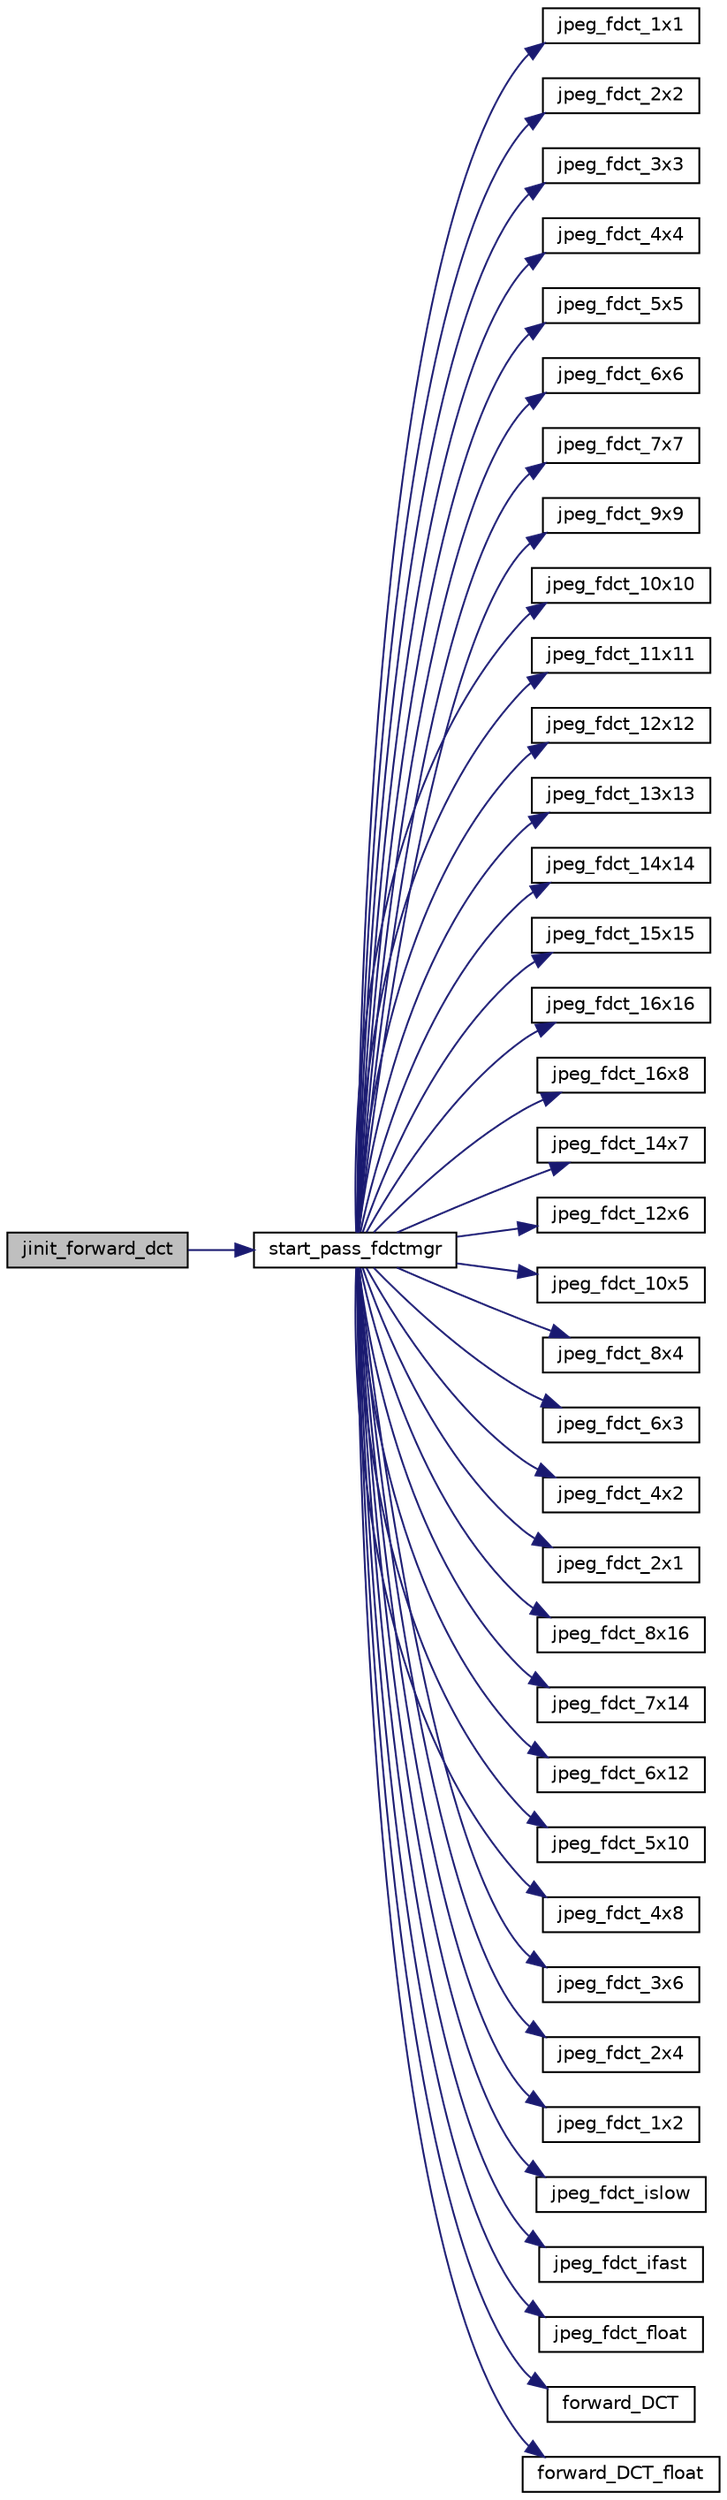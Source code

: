 digraph "jinit_forward_dct"
{
 // LATEX_PDF_SIZE
  bgcolor="transparent";
  edge [fontname="Helvetica",fontsize="10",labelfontname="Helvetica",labelfontsize="10"];
  node [fontname="Helvetica",fontsize="10",shape=record];
  rankdir="LR";
  Node16 [label="jinit_forward_dct",height=0.2,width=0.4,color="black", fillcolor="grey75", style="filled", fontcolor="black",tooltip=" "];
  Node16 -> Node17 [color="midnightblue",fontsize="10",style="solid"];
  Node17 [label="start_pass_fdctmgr",height=0.2,width=0.4,color="black",URL="$jcdctmgr_8c.html#a909c98d4298fb13a7deba29ff28529f0",tooltip=" "];
  Node17 -> Node18 [color="midnightblue",fontsize="10",style="solid"];
  Node18 [label="jpeg_fdct_1x1",height=0.2,width=0.4,color="black",URL="$jfdctint_8c.html#af52c45760684293caebde0c0bde30cf9",tooltip=" "];
  Node17 -> Node19 [color="midnightblue",fontsize="10",style="solid"];
  Node19 [label="jpeg_fdct_2x2",height=0.2,width=0.4,color="black",URL="$jfdctint_8c.html#aeebb660f25841de9f50697eb678cc008",tooltip=" "];
  Node17 -> Node20 [color="midnightblue",fontsize="10",style="solid"];
  Node20 [label="jpeg_fdct_3x3",height=0.2,width=0.4,color="black",URL="$jfdctint_8c.html#ad7c3b12a5590774252e5373a0e22fb56",tooltip=" "];
  Node17 -> Node21 [color="midnightblue",fontsize="10",style="solid"];
  Node21 [label="jpeg_fdct_4x4",height=0.2,width=0.4,color="black",URL="$jfdctint_8c.html#ab48f110e3e3e0e2436de4eaa0ce909ae",tooltip=" "];
  Node17 -> Node22 [color="midnightblue",fontsize="10",style="solid"];
  Node22 [label="jpeg_fdct_5x5",height=0.2,width=0.4,color="black",URL="$jfdctint_8c.html#a3d2d2e5ecf18252bfafbbeb5da5b4fde",tooltip=" "];
  Node17 -> Node23 [color="midnightblue",fontsize="10",style="solid"];
  Node23 [label="jpeg_fdct_6x6",height=0.2,width=0.4,color="black",URL="$jfdctint_8c.html#adbce24389e0124a86ef3e12f72c13441",tooltip=" "];
  Node17 -> Node24 [color="midnightblue",fontsize="10",style="solid"];
  Node24 [label="jpeg_fdct_7x7",height=0.2,width=0.4,color="black",URL="$jfdctint_8c.html#a3e6036ce80a1d67ddba5696b819bd1d9",tooltip=" "];
  Node17 -> Node25 [color="midnightblue",fontsize="10",style="solid"];
  Node25 [label="jpeg_fdct_9x9",height=0.2,width=0.4,color="black",URL="$jfdctint_8c.html#acc491f48210d8f045d7edf0410585ac0",tooltip=" "];
  Node17 -> Node26 [color="midnightblue",fontsize="10",style="solid"];
  Node26 [label="jpeg_fdct_10x10",height=0.2,width=0.4,color="black",URL="$jfdctint_8c.html#a8172b6e07aa1faac568af19f1af4b322",tooltip=" "];
  Node17 -> Node27 [color="midnightblue",fontsize="10",style="solid"];
  Node27 [label="jpeg_fdct_11x11",height=0.2,width=0.4,color="black",URL="$jfdctint_8c.html#ae1486e7b45ecefe396a04b9a6149f0fd",tooltip=" "];
  Node17 -> Node28 [color="midnightblue",fontsize="10",style="solid"];
  Node28 [label="jpeg_fdct_12x12",height=0.2,width=0.4,color="black",URL="$jfdctint_8c.html#a2b976bc2431a9110687eefc470eac000",tooltip=" "];
  Node17 -> Node29 [color="midnightblue",fontsize="10",style="solid"];
  Node29 [label="jpeg_fdct_13x13",height=0.2,width=0.4,color="black",URL="$jfdctint_8c.html#ae4f8e682ec389e72fb67676ae189f870",tooltip=" "];
  Node17 -> Node30 [color="midnightblue",fontsize="10",style="solid"];
  Node30 [label="jpeg_fdct_14x14",height=0.2,width=0.4,color="black",URL="$jfdctint_8c.html#ac7e495d2f683cbe166bc55b09bcce460",tooltip=" "];
  Node17 -> Node31 [color="midnightblue",fontsize="10",style="solid"];
  Node31 [label="jpeg_fdct_15x15",height=0.2,width=0.4,color="black",URL="$jfdctint_8c.html#a48bc4d38fff03b945f058c63b35ae770",tooltip=" "];
  Node17 -> Node32 [color="midnightblue",fontsize="10",style="solid"];
  Node32 [label="jpeg_fdct_16x16",height=0.2,width=0.4,color="black",URL="$jfdctint_8c.html#aa154e9d6a7e61ce1eb0a429ec7fd0f89",tooltip=" "];
  Node17 -> Node33 [color="midnightblue",fontsize="10",style="solid"];
  Node33 [label="jpeg_fdct_16x8",height=0.2,width=0.4,color="black",URL="$jfdctint_8c.html#ad5d6ba0e4750cf992765d4610261423c",tooltip=" "];
  Node17 -> Node34 [color="midnightblue",fontsize="10",style="solid"];
  Node34 [label="jpeg_fdct_14x7",height=0.2,width=0.4,color="black",URL="$jfdctint_8c.html#acbc3bc569ea2ca68ea5289c10504f507",tooltip=" "];
  Node17 -> Node35 [color="midnightblue",fontsize="10",style="solid"];
  Node35 [label="jpeg_fdct_12x6",height=0.2,width=0.4,color="black",URL="$jfdctint_8c.html#a5b4c12d374192521ecbf20035ef744b4",tooltip=" "];
  Node17 -> Node36 [color="midnightblue",fontsize="10",style="solid"];
  Node36 [label="jpeg_fdct_10x5",height=0.2,width=0.4,color="black",URL="$jfdctint_8c.html#aa1b2adcdd56685fa43545baed84dd6b9",tooltip=" "];
  Node17 -> Node37 [color="midnightblue",fontsize="10",style="solid"];
  Node37 [label="jpeg_fdct_8x4",height=0.2,width=0.4,color="black",URL="$jfdctint_8c.html#acfa9ae3b67c14796b5efe15b2af0956c",tooltip=" "];
  Node17 -> Node38 [color="midnightblue",fontsize="10",style="solid"];
  Node38 [label="jpeg_fdct_6x3",height=0.2,width=0.4,color="black",URL="$jfdctint_8c.html#a556f5fa3c05dccc7dda54aeccf35071c",tooltip=" "];
  Node17 -> Node39 [color="midnightblue",fontsize="10",style="solid"];
  Node39 [label="jpeg_fdct_4x2",height=0.2,width=0.4,color="black",URL="$jfdctint_8c.html#ad23512862ba6436efbf2bd2071b142dc",tooltip=" "];
  Node17 -> Node40 [color="midnightblue",fontsize="10",style="solid"];
  Node40 [label="jpeg_fdct_2x1",height=0.2,width=0.4,color="black",URL="$jfdctint_8c.html#a439f35ddfcade9d0ef154fe641766c8f",tooltip=" "];
  Node17 -> Node41 [color="midnightblue",fontsize="10",style="solid"];
  Node41 [label="jpeg_fdct_8x16",height=0.2,width=0.4,color="black",URL="$jfdctint_8c.html#a22f7d06d1b388701db9030e51cc67ab0",tooltip=" "];
  Node17 -> Node42 [color="midnightblue",fontsize="10",style="solid"];
  Node42 [label="jpeg_fdct_7x14",height=0.2,width=0.4,color="black",URL="$jfdctint_8c.html#a325ec22eccee8578099c2c18fcf3a62d",tooltip=" "];
  Node17 -> Node43 [color="midnightblue",fontsize="10",style="solid"];
  Node43 [label="jpeg_fdct_6x12",height=0.2,width=0.4,color="black",URL="$jfdctint_8c.html#ac353158d36e6d437b1de277bea172b52",tooltip=" "];
  Node17 -> Node44 [color="midnightblue",fontsize="10",style="solid"];
  Node44 [label="jpeg_fdct_5x10",height=0.2,width=0.4,color="black",URL="$jfdctint_8c.html#aa179a88a39b25744fe1e227ea16685bd",tooltip=" "];
  Node17 -> Node45 [color="midnightblue",fontsize="10",style="solid"];
  Node45 [label="jpeg_fdct_4x8",height=0.2,width=0.4,color="black",URL="$jfdctint_8c.html#a7de0f7c1a10af989854dbbfdc25795d4",tooltip=" "];
  Node17 -> Node46 [color="midnightblue",fontsize="10",style="solid"];
  Node46 [label="jpeg_fdct_3x6",height=0.2,width=0.4,color="black",URL="$jfdctint_8c.html#a85303497207c1c02593c1ac79a82fcee",tooltip=" "];
  Node17 -> Node47 [color="midnightblue",fontsize="10",style="solid"];
  Node47 [label="jpeg_fdct_2x4",height=0.2,width=0.4,color="black",URL="$jfdctint_8c.html#a41bb084eef4ed4fb667ac631d9fecb57",tooltip=" "];
  Node17 -> Node48 [color="midnightblue",fontsize="10",style="solid"];
  Node48 [label="jpeg_fdct_1x2",height=0.2,width=0.4,color="black",URL="$jfdctint_8c.html#a7e9ec0417666a08d58ebdac84d79dfd6",tooltip=" "];
  Node17 -> Node49 [color="midnightblue",fontsize="10",style="solid"];
  Node49 [label="jpeg_fdct_islow",height=0.2,width=0.4,color="black",URL="$jfdctint_8c.html#a5c2cbaf1855bc19f7f90112e28bce02a",tooltip=" "];
  Node17 -> Node50 [color="midnightblue",fontsize="10",style="solid"];
  Node50 [label="jpeg_fdct_ifast",height=0.2,width=0.4,color="black",URL="$jfdctfst_8c.html#a6e0a35f86e6f3d70904ccf4d294fe38c",tooltip=" "];
  Node17 -> Node51 [color="midnightblue",fontsize="10",style="solid"];
  Node51 [label="jpeg_fdct_float",height=0.2,width=0.4,color="black",URL="$jfdctflt_8c.html#a4cfa524b423b50ae1630233aae0eb071",tooltip=" "];
  Node17 -> Node52 [color="midnightblue",fontsize="10",style="solid"];
  Node52 [label="forward_DCT",height=0.2,width=0.4,color="black",URL="$jcdctmgr_8c.html#a82a7f3605434e9a84dad410931862852",tooltip=" "];
  Node17 -> Node53 [color="midnightblue",fontsize="10",style="solid"];
  Node53 [label="forward_DCT_float",height=0.2,width=0.4,color="black",URL="$jcdctmgr_8c.html#a814689478b9536569301fe46b7d50714",tooltip=" "];
}
